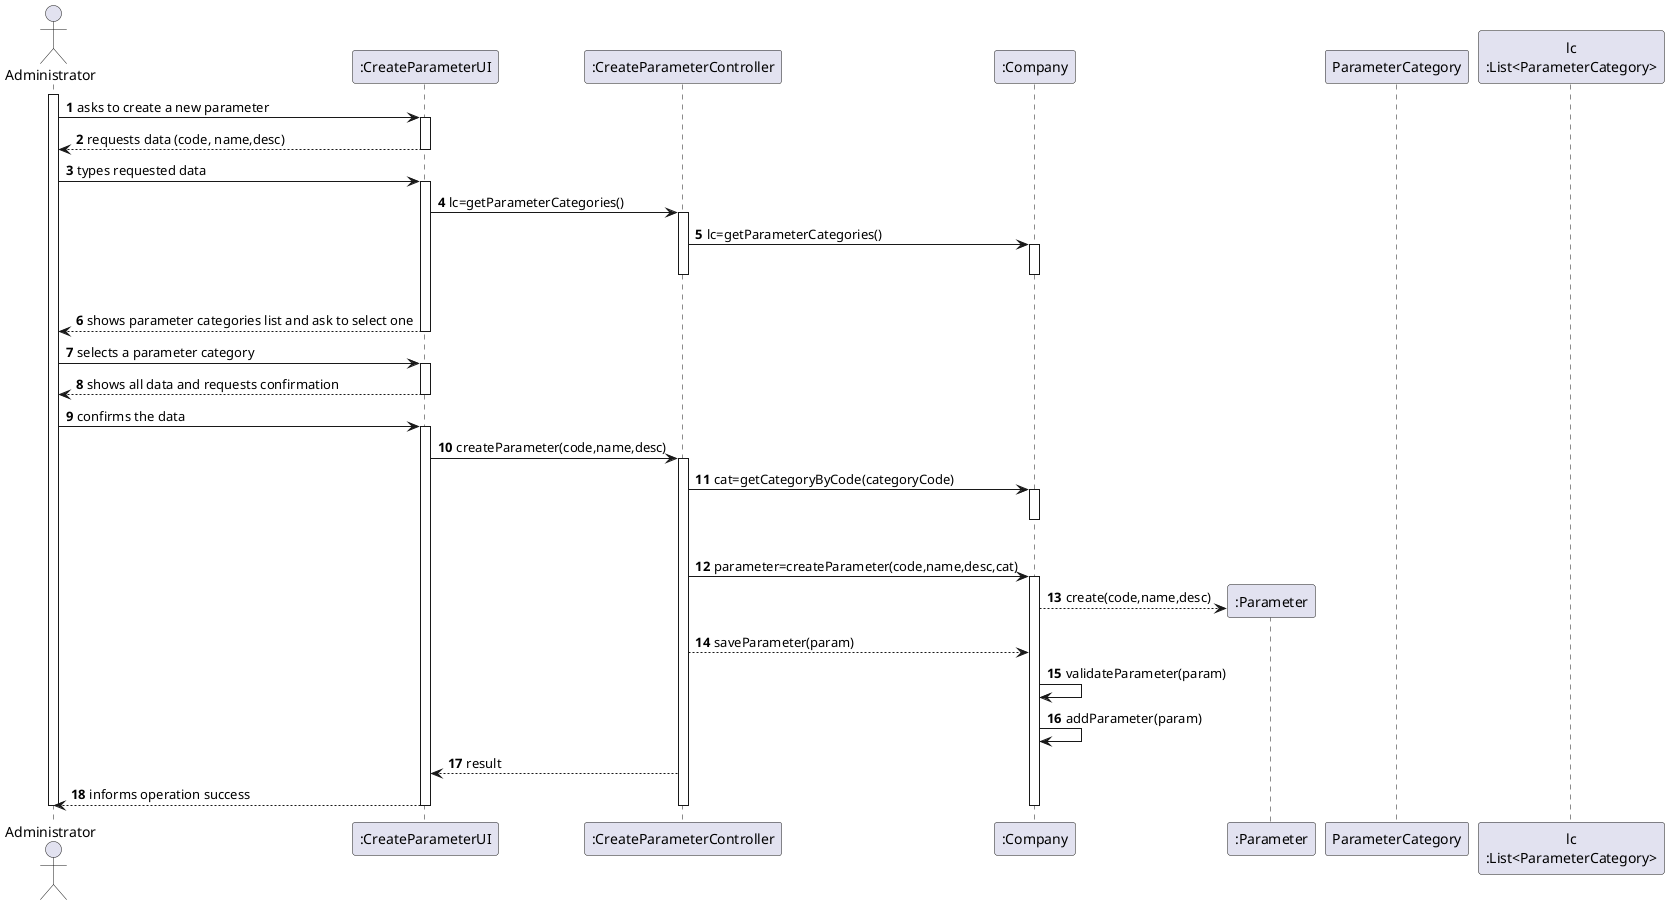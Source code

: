 @startuml
'https://plantuml.com/sequence-diagram

autonumber
actor "Administrator" as Admin
participant ":CreateParameterUI" as UI
participant ":CreateParameterController" as CTRL
participant ":Company" as Comp
participant ":Parameter" as param
participant "ParameterCategory" as CAT
participant "lc\n:List<ParameterCategory>" as LIST_CAT

activate Admin
Admin -> UI : asks to create a new parameter
activate UI
UI --> Admin : requests data (code, name,desc)
deactivate UI

Admin -> UI : types requested data
activate UI

UI -> CTRL : lc=getParameterCategories()

activate CTRL

CTRL -> Comp : lc=getParameterCategories()
activate Comp
|||
deactivate Comp

deactivate CTRL
UI --> Admin : shows parameter categories list and ask to select one
deactivate Comp
deactivate UI
Admin -> UI : selects a parameter category
activate UI

UI --> Admin: shows all data and requests confirmation
deactivate Comp
deactivate CTRL
deactivate UI
Admin -> UI : confirms the data
activate UI

UI -> CTRL : createParameter(code,name,desc)
activate CTRL
CTRL -> Comp : cat=getCategoryByCode(categoryCode)
activate Comp
|||
deactivate Comp
CTRL -> Comp: parameter=createParameter(code,name,desc,cat)
activate Comp
Comp --> param**: create(code,name,desc)
CTRL --> Comp : saveParameter(param)
Comp -> Comp: validateParameter(param)
Comp -> Comp: addParameter(param)
CTRL --> UI: result

UI --> Admin : informs operation success
deactivate Comp
deactivate CTRL
deactivate UI

deactivate Admin
@enduml